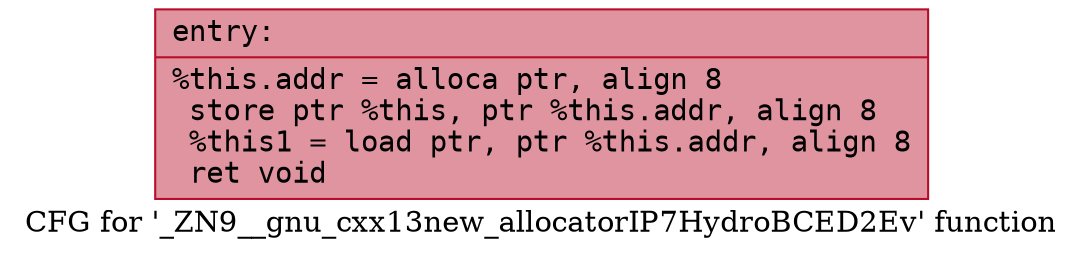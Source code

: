 digraph "CFG for '_ZN9__gnu_cxx13new_allocatorIP7HydroBCED2Ev' function" {
	label="CFG for '_ZN9__gnu_cxx13new_allocatorIP7HydroBCED2Ev' function";

	Node0x561869920ec0 [shape=record,color="#b70d28ff", style=filled, fillcolor="#b70d2870" fontname="Courier",label="{entry:\l|  %this.addr = alloca ptr, align 8\l  store ptr %this, ptr %this.addr, align 8\l  %this1 = load ptr, ptr %this.addr, align 8\l  ret void\l}"];
}
